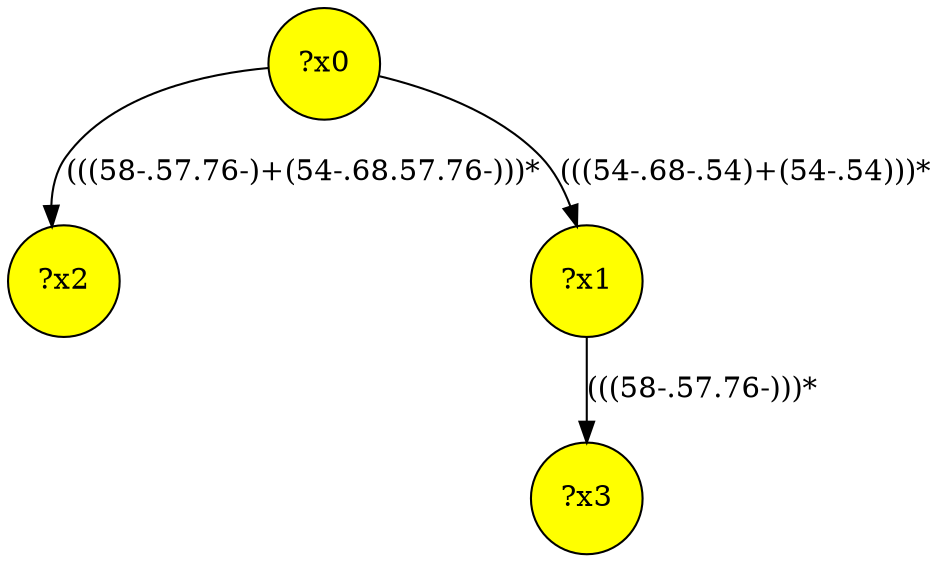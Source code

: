 digraph g {
	x2 [fillcolor="yellow", style="filled," shape=circle, label="?x2"];
	x0 [fillcolor="yellow", style="filled," shape=circle, label="?x0"];
	x3 [fillcolor="yellow", style="filled," shape=circle, label="?x3"];
	x1 [fillcolor="yellow", style="filled," shape=circle, label="?x1"];
	x0 -> x1 [label="(((54-.68-.54)+(54-.54)))*"];
	x0 -> x2 [label="(((58-.57.76-)+(54-.68.57.76-)))*"];
	x1 -> x3 [label="(((58-.57.76-)))*"];
}
